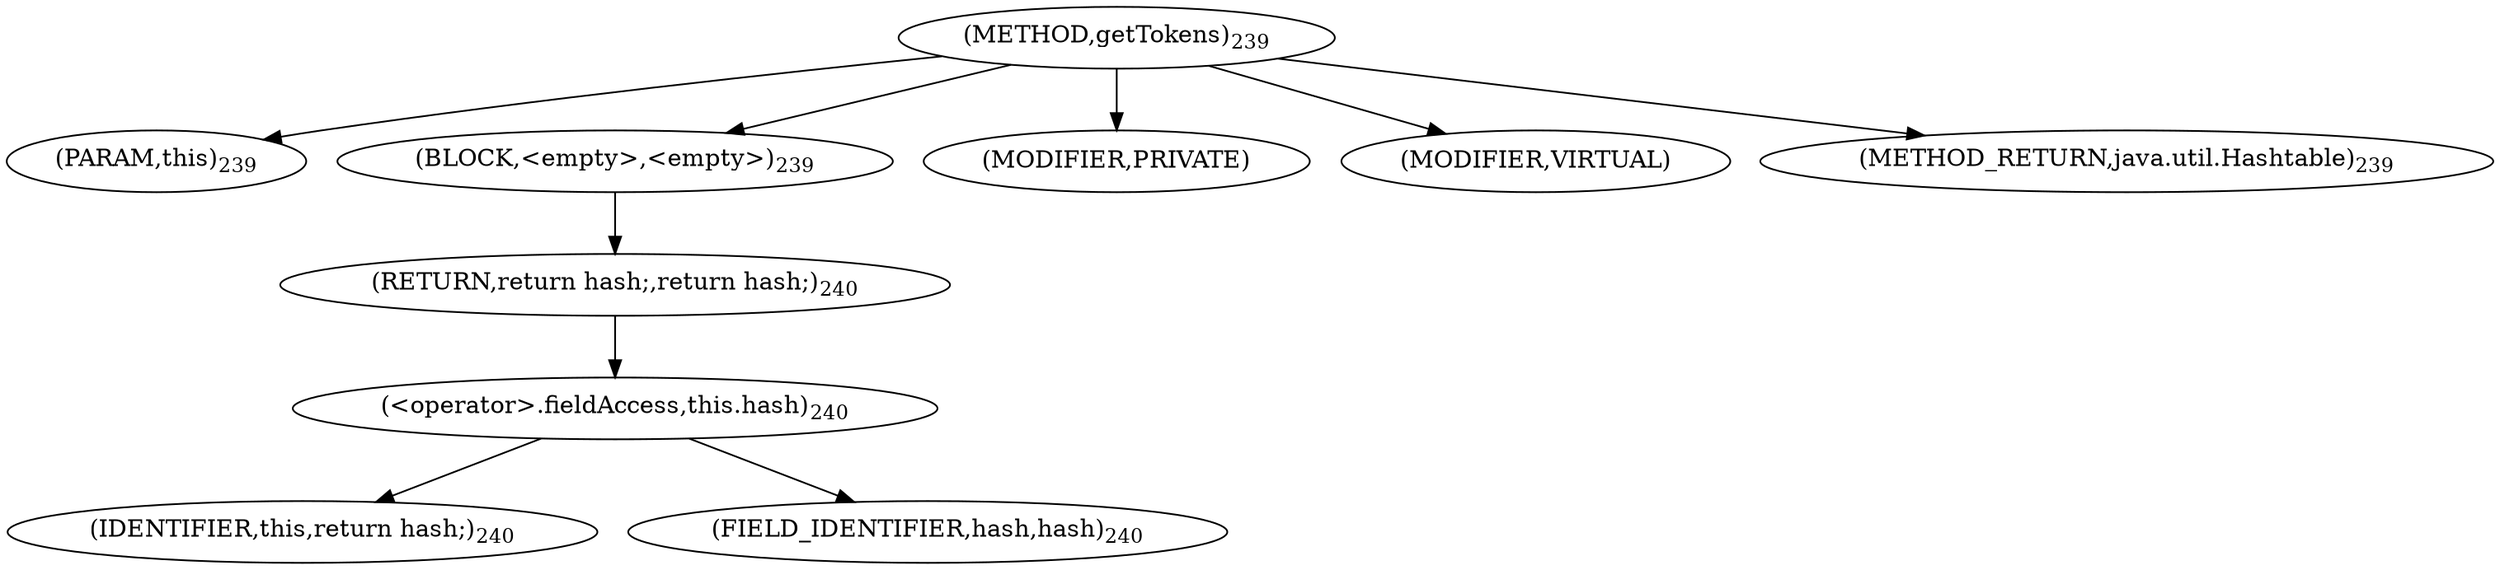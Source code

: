digraph "getTokens" {  
"383" [label = <(METHOD,getTokens)<SUB>239</SUB>> ]
"384" [label = <(PARAM,this)<SUB>239</SUB>> ]
"385" [label = <(BLOCK,&lt;empty&gt;,&lt;empty&gt;)<SUB>239</SUB>> ]
"386" [label = <(RETURN,return hash;,return hash;)<SUB>240</SUB>> ]
"387" [label = <(&lt;operator&gt;.fieldAccess,this.hash)<SUB>240</SUB>> ]
"388" [label = <(IDENTIFIER,this,return hash;)<SUB>240</SUB>> ]
"389" [label = <(FIELD_IDENTIFIER,hash,hash)<SUB>240</SUB>> ]
"390" [label = <(MODIFIER,PRIVATE)> ]
"391" [label = <(MODIFIER,VIRTUAL)> ]
"392" [label = <(METHOD_RETURN,java.util.Hashtable)<SUB>239</SUB>> ]
  "383" -> "384" 
  "383" -> "385" 
  "383" -> "390" 
  "383" -> "391" 
  "383" -> "392" 
  "385" -> "386" 
  "386" -> "387" 
  "387" -> "388" 
  "387" -> "389" 
}
